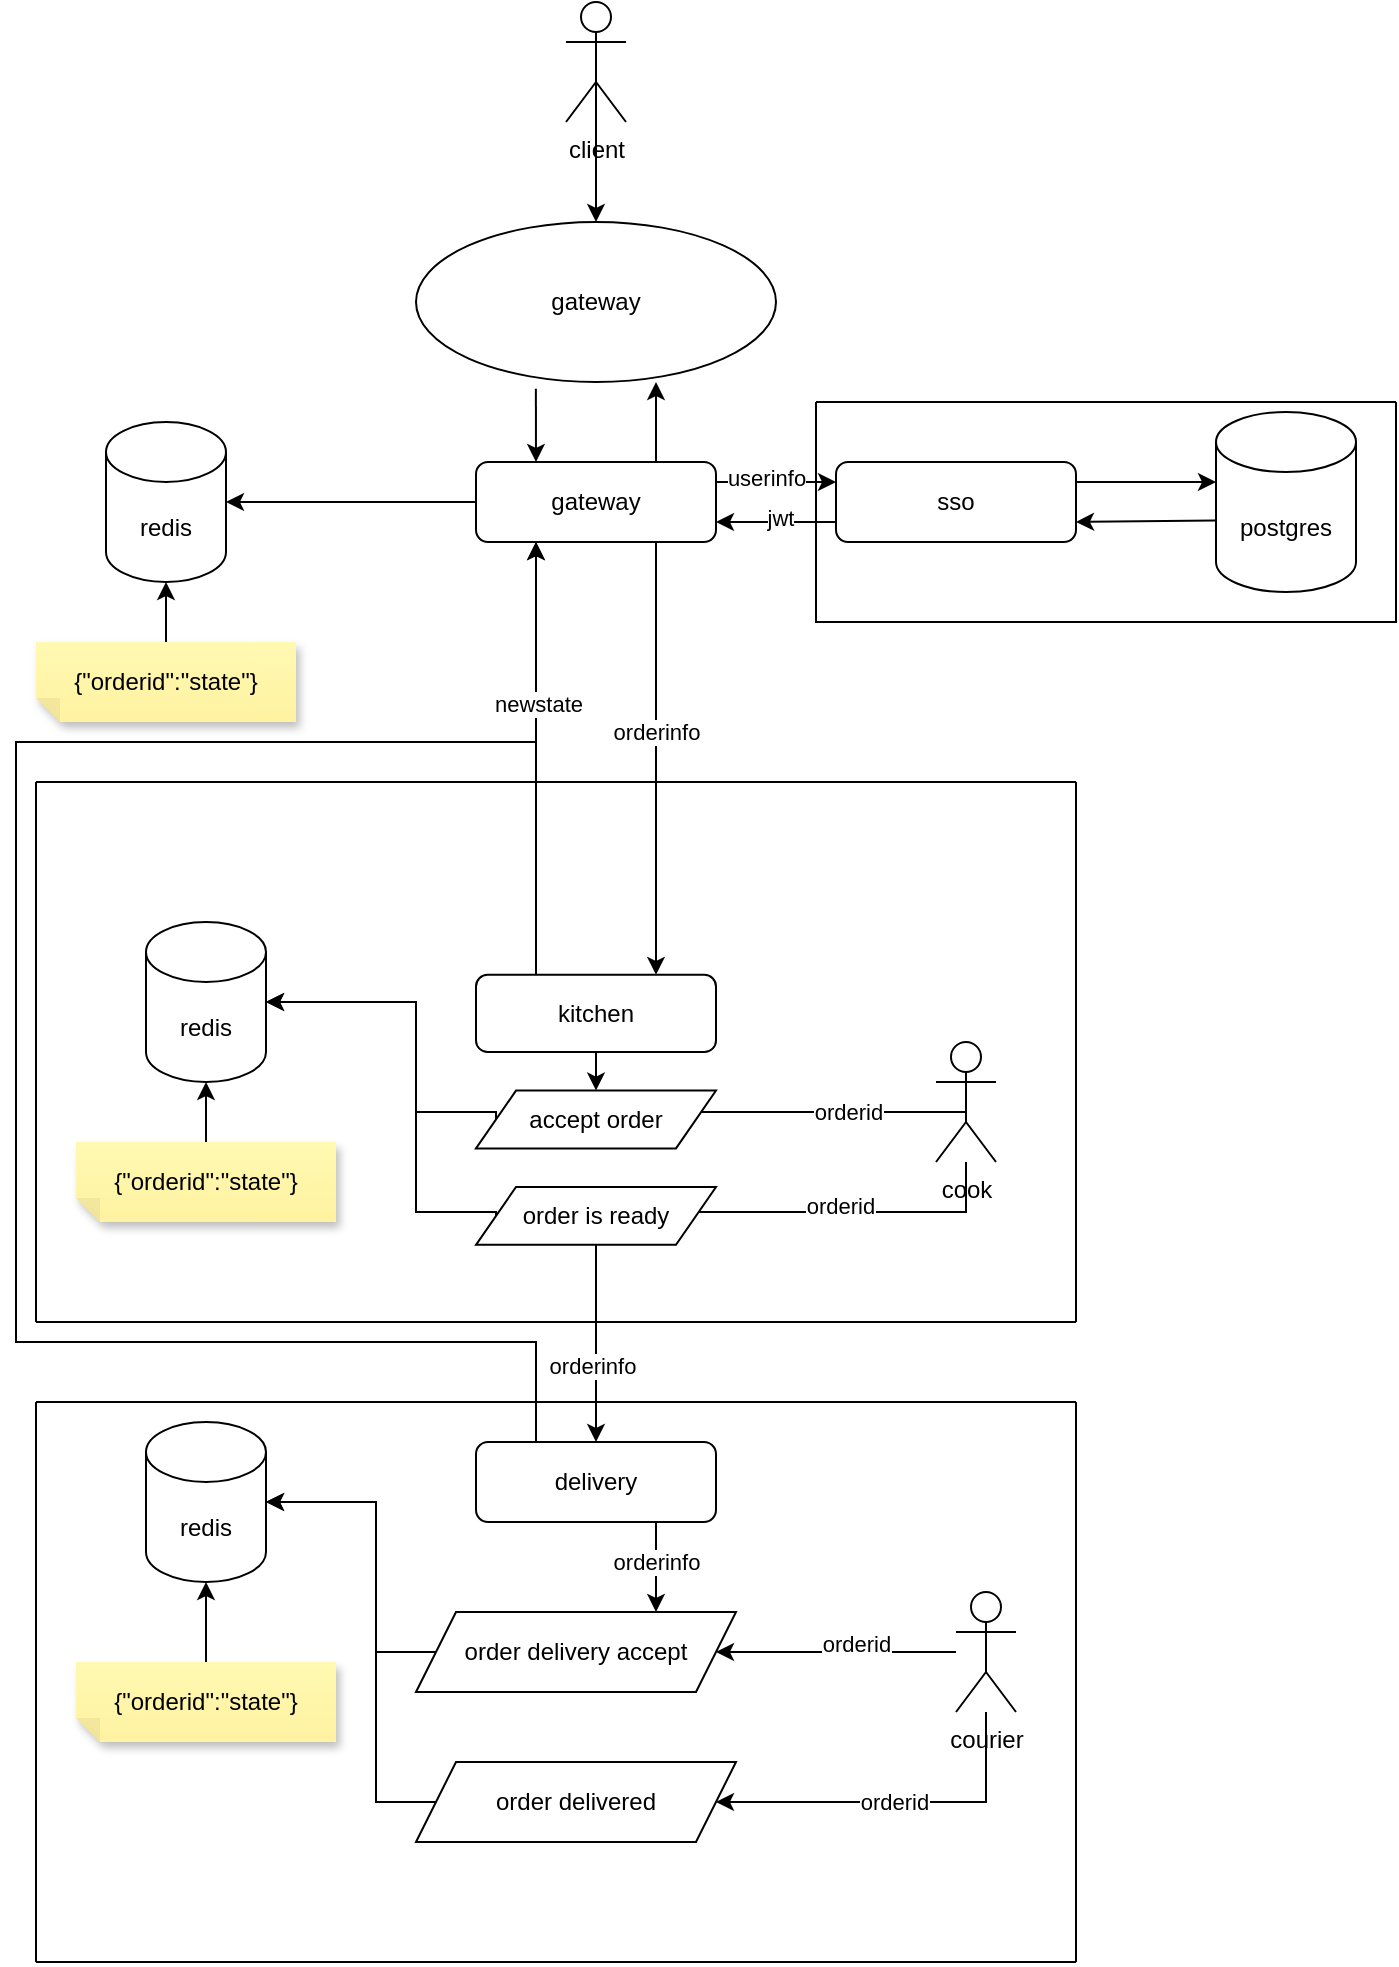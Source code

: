 <mxfile version="24.0.7" type="device">
  <diagram name="Страница — 1" id="UJTAO7Dfwef4LmG8PHY-">
    <mxGraphModel dx="1105" dy="1766" grid="1" gridSize="10" guides="1" tooltips="1" connect="1" arrows="1" fold="1" page="1" pageScale="1" pageWidth="827" pageHeight="1169" background="#ffffff" math="0" shadow="0">
      <root>
        <mxCell id="0" />
        <mxCell id="1" parent="0" />
        <mxCell id="eoTzQeMYens-uSPxGoYu-2" value="gateway" style="rounded=1;whiteSpace=wrap;html=1;" parent="1" vertex="1">
          <mxGeometry x="340" width="120" height="40" as="geometry" />
        </mxCell>
        <mxCell id="eoTzQeMYens-uSPxGoYu-6" value="sso" style="rounded=1;whiteSpace=wrap;html=1;" parent="1" vertex="1">
          <mxGeometry x="520" width="120" height="40" as="geometry" />
        </mxCell>
        <mxCell id="eoTzQeMYens-uSPxGoYu-9" value="" style="endArrow=classic;html=1;rounded=0;entryX=0;entryY=0.25;entryDx=0;entryDy=0;exitX=1;exitY=0.25;exitDx=0;exitDy=0;" parent="1" source="eoTzQeMYens-uSPxGoYu-2" target="eoTzQeMYens-uSPxGoYu-6" edge="1">
          <mxGeometry width="50" height="50" relative="1" as="geometry">
            <mxPoint x="410" y="210" as="sourcePoint" />
            <mxPoint x="460" y="160" as="targetPoint" />
          </mxGeometry>
        </mxCell>
        <mxCell id="eoTzQeMYens-uSPxGoYu-11" value="userinfo" style="edgeLabel;html=1;align=center;verticalAlign=middle;resizable=0;points=[];" parent="eoTzQeMYens-uSPxGoYu-9" vertex="1" connectable="0">
          <mxGeometry x="0.152" y="2" relative="1" as="geometry">
            <mxPoint x="-10" as="offset" />
          </mxGeometry>
        </mxCell>
        <mxCell id="eoTzQeMYens-uSPxGoYu-10" value="" style="endArrow=classic;html=1;rounded=0;exitX=0;exitY=0.75;exitDx=0;exitDy=0;entryX=1;entryY=0.75;entryDx=0;entryDy=0;" parent="1" source="eoTzQeMYens-uSPxGoYu-6" target="eoTzQeMYens-uSPxGoYu-2" edge="1">
          <mxGeometry width="50" height="50" relative="1" as="geometry">
            <mxPoint x="410" y="210" as="sourcePoint" />
            <mxPoint x="460" y="160" as="targetPoint" />
          </mxGeometry>
        </mxCell>
        <mxCell id="eoTzQeMYens-uSPxGoYu-15" value="jwt" style="edgeLabel;html=1;align=center;verticalAlign=middle;resizable=0;points=[];" parent="eoTzQeMYens-uSPxGoYu-10" vertex="1" connectable="0">
          <mxGeometry x="-0.064" y="-2" relative="1" as="geometry">
            <mxPoint as="offset" />
          </mxGeometry>
        </mxCell>
        <mxCell id="eoTzQeMYens-uSPxGoYu-16" value="" style="endArrow=classic;html=1;rounded=0;exitX=0.75;exitY=1;exitDx=0;exitDy=0;entryX=0.75;entryY=0;entryDx=0;entryDy=0;" parent="1" source="eoTzQeMYens-uSPxGoYu-2" target="eoTzQeMYens-uSPxGoYu-4" edge="1">
          <mxGeometry width="50" height="50" relative="1" as="geometry">
            <mxPoint x="410" y="300" as="sourcePoint" />
            <mxPoint x="460" y="250" as="targetPoint" />
          </mxGeometry>
        </mxCell>
        <mxCell id="eoTzQeMYens-uSPxGoYu-17" value="orderinfo" style="edgeLabel;html=1;align=center;verticalAlign=middle;resizable=0;points=[];" parent="eoTzQeMYens-uSPxGoYu-16" vertex="1" connectable="0">
          <mxGeometry x="-0.126" y="-3" relative="1" as="geometry">
            <mxPoint x="3" as="offset" />
          </mxGeometry>
        </mxCell>
        <mxCell id="eoTzQeMYens-uSPxGoYu-84" style="edgeStyle=orthogonalEdgeStyle;rounded=0;orthogonalLoop=1;jettySize=auto;html=1;entryX=0.5;entryY=0;entryDx=0;entryDy=0;" parent="1" source="eoTzQeMYens-uSPxGoYu-27" target="eoTzQeMYens-uSPxGoYu-45" edge="1">
          <mxGeometry relative="1" as="geometry" />
        </mxCell>
        <mxCell id="eoTzQeMYens-uSPxGoYu-98" value="orderinfo" style="edgeLabel;html=1;align=center;verticalAlign=middle;resizable=0;points=[];" parent="eoTzQeMYens-uSPxGoYu-84" vertex="1" connectable="0">
          <mxGeometry x="0.227" y="-2" relative="1" as="geometry">
            <mxPoint as="offset" />
          </mxGeometry>
        </mxCell>
        <mxCell id="SRTIe_muLX2me-PoTJ3f-2" style="edgeStyle=orthogonalEdgeStyle;rounded=0;orthogonalLoop=1;jettySize=auto;html=1;exitX=0.5;exitY=0.5;exitDx=0;exitDy=0;exitPerimeter=0;entryX=0.5;entryY=0;entryDx=0;entryDy=0;" edge="1" parent="1" source="eoTzQeMYens-uSPxGoYu-34" target="SRTIe_muLX2me-PoTJ3f-1">
          <mxGeometry relative="1" as="geometry" />
        </mxCell>
        <mxCell id="eoTzQeMYens-uSPxGoYu-34" value="client" style="shape=umlActor;verticalLabelPosition=bottom;verticalAlign=top;html=1;outlineConnect=0;" parent="1" vertex="1">
          <mxGeometry x="385" y="-230" width="30" height="60" as="geometry" />
        </mxCell>
        <mxCell id="eoTzQeMYens-uSPxGoYu-39" value="" style="group" parent="1" vertex="1" connectable="0">
          <mxGeometry x="140" y="230" width="130" height="150" as="geometry" />
        </mxCell>
        <mxCell id="eoTzQeMYens-uSPxGoYu-31" value="redis" style="shape=cylinder3;whiteSpace=wrap;html=1;boundedLbl=1;backgroundOutline=1;size=15;" parent="eoTzQeMYens-uSPxGoYu-39" vertex="1">
          <mxGeometry x="35" width="60" height="80" as="geometry" />
        </mxCell>
        <mxCell id="eoTzQeMYens-uSPxGoYu-32" value="{&quot;orderid&quot;:&quot;state&quot;}" style="shape=note;whiteSpace=wrap;html=1;backgroundOutline=1;fontColor=#000000;darkOpacity=0.05;fillColor=#FFF9B2;strokeColor=none;fillStyle=solid;direction=west;gradientDirection=north;gradientColor=#FFF2A1;shadow=1;size=12;pointerEvents=1;" parent="eoTzQeMYens-uSPxGoYu-39" vertex="1">
          <mxGeometry y="110" width="130" height="40" as="geometry" />
        </mxCell>
        <mxCell id="eoTzQeMYens-uSPxGoYu-33" style="edgeStyle=orthogonalEdgeStyle;rounded=0;orthogonalLoop=1;jettySize=auto;html=1;entryX=0.5;entryY=1;entryDx=0;entryDy=0;entryPerimeter=0;" parent="eoTzQeMYens-uSPxGoYu-39" source="eoTzQeMYens-uSPxGoYu-32" target="eoTzQeMYens-uSPxGoYu-31" edge="1">
          <mxGeometry relative="1" as="geometry" />
        </mxCell>
        <mxCell id="eoTzQeMYens-uSPxGoYu-44" style="edgeStyle=orthogonalEdgeStyle;rounded=0;orthogonalLoop=1;jettySize=auto;html=1;exitX=0;exitY=0.5;exitDx=0;exitDy=0;entryX=1;entryY=0.5;entryDx=0;entryDy=0;entryPerimeter=0;" parent="1" source="eoTzQeMYens-uSPxGoYu-2" target="eoTzQeMYens-uSPxGoYu-41" edge="1">
          <mxGeometry relative="1" as="geometry" />
        </mxCell>
        <mxCell id="eoTzQeMYens-uSPxGoYu-40" value="" style="group" parent="1" vertex="1" connectable="0">
          <mxGeometry x="120" y="-20" width="130" height="150" as="geometry" />
        </mxCell>
        <mxCell id="eoTzQeMYens-uSPxGoYu-41" value="redis" style="shape=cylinder3;whiteSpace=wrap;html=1;boundedLbl=1;backgroundOutline=1;size=15;" parent="eoTzQeMYens-uSPxGoYu-40" vertex="1">
          <mxGeometry x="35" width="60" height="80" as="geometry" />
        </mxCell>
        <mxCell id="eoTzQeMYens-uSPxGoYu-42" value="{&quot;orderid&quot;:&quot;state&quot;}" style="shape=note;whiteSpace=wrap;html=1;backgroundOutline=1;fontColor=#000000;darkOpacity=0.05;fillColor=#FFF9B2;strokeColor=none;fillStyle=solid;direction=west;gradientDirection=north;gradientColor=#FFF2A1;shadow=1;size=12;pointerEvents=1;" parent="eoTzQeMYens-uSPxGoYu-40" vertex="1">
          <mxGeometry y="110" width="130" height="40" as="geometry" />
        </mxCell>
        <mxCell id="eoTzQeMYens-uSPxGoYu-43" style="edgeStyle=orthogonalEdgeStyle;rounded=0;orthogonalLoop=1;jettySize=auto;html=1;entryX=0.5;entryY=1;entryDx=0;entryDy=0;entryPerimeter=0;" parent="eoTzQeMYens-uSPxGoYu-40" source="eoTzQeMYens-uSPxGoYu-42" target="eoTzQeMYens-uSPxGoYu-41" edge="1">
          <mxGeometry relative="1" as="geometry" />
        </mxCell>
        <mxCell id="eoTzQeMYens-uSPxGoYu-50" style="edgeStyle=orthogonalEdgeStyle;rounded=0;orthogonalLoop=1;jettySize=auto;html=1;exitX=0.75;exitY=1;exitDx=0;exitDy=0;entryX=0.75;entryY=0;entryDx=0;entryDy=0;" parent="1" source="eoTzQeMYens-uSPxGoYu-45" target="eoTzQeMYens-uSPxGoYu-47" edge="1">
          <mxGeometry relative="1" as="geometry" />
        </mxCell>
        <mxCell id="eoTzQeMYens-uSPxGoYu-51" value="orderinfo" style="edgeLabel;html=1;align=center;verticalAlign=middle;resizable=0;points=[];" parent="eoTzQeMYens-uSPxGoYu-50" vertex="1" connectable="0">
          <mxGeometry x="-0.139" relative="1" as="geometry">
            <mxPoint as="offset" />
          </mxGeometry>
        </mxCell>
        <mxCell id="eoTzQeMYens-uSPxGoYu-91" style="edgeStyle=orthogonalEdgeStyle;rounded=0;orthogonalLoop=1;jettySize=auto;html=1;exitX=0.25;exitY=0;exitDx=0;exitDy=0;entryX=0.25;entryY=1;entryDx=0;entryDy=0;" parent="1" source="eoTzQeMYens-uSPxGoYu-45" target="eoTzQeMYens-uSPxGoYu-2" edge="1">
          <mxGeometry relative="1" as="geometry">
            <mxPoint x="330" y="100.0" as="targetPoint" />
            <Array as="points">
              <mxPoint x="370" y="440" />
              <mxPoint x="110" y="440" />
              <mxPoint x="110" y="140" />
              <mxPoint x="370" y="140" />
            </Array>
          </mxGeometry>
        </mxCell>
        <mxCell id="eoTzQeMYens-uSPxGoYu-45" value="delivery" style="rounded=1;whiteSpace=wrap;html=1;" parent="1" vertex="1">
          <mxGeometry x="340" y="490" width="120" height="40" as="geometry" />
        </mxCell>
        <mxCell id="eoTzQeMYens-uSPxGoYu-47" value="order delivery accept" style="shape=parallelogram;perimeter=parallelogramPerimeter;whiteSpace=wrap;html=1;fixedSize=1;" parent="1" vertex="1">
          <mxGeometry x="310" y="575" width="160" height="40" as="geometry" />
        </mxCell>
        <mxCell id="eoTzQeMYens-uSPxGoYu-48" style="edgeStyle=orthogonalEdgeStyle;rounded=0;orthogonalLoop=1;jettySize=auto;html=1;exitX=0;exitY=0.5;exitDx=0;exitDy=0;entryX=1;entryY=0.5;entryDx=0;entryDy=0;entryPerimeter=0;" parent="1" source="eoTzQeMYens-uSPxGoYu-27" target="eoTzQeMYens-uSPxGoYu-31" edge="1">
          <mxGeometry relative="1" as="geometry">
            <Array as="points">
              <mxPoint x="310" y="375" />
              <mxPoint x="310" y="270" />
            </Array>
          </mxGeometry>
        </mxCell>
        <mxCell id="eoTzQeMYens-uSPxGoYu-56" style="edgeStyle=orthogonalEdgeStyle;rounded=0;orthogonalLoop=1;jettySize=auto;html=1;exitX=0;exitY=0.5;exitDx=0;exitDy=0;entryX=1;entryY=0.5;entryDx=0;entryDy=0;entryPerimeter=0;" parent="1" source="eoTzQeMYens-uSPxGoYu-21" target="eoTzQeMYens-uSPxGoYu-31" edge="1">
          <mxGeometry relative="1" as="geometry">
            <Array as="points">
              <mxPoint x="310" y="325" />
              <mxPoint x="310" y="270" />
            </Array>
          </mxGeometry>
        </mxCell>
        <mxCell id="eoTzQeMYens-uSPxGoYu-60" style="edgeStyle=orthogonalEdgeStyle;rounded=0;orthogonalLoop=1;jettySize=auto;html=1;exitX=0;exitY=0.5;exitDx=0;exitDy=0;entryX=1;entryY=0.5;entryDx=0;entryDy=0;entryPerimeter=0;" parent="1" source="eoTzQeMYens-uSPxGoYu-58" target="eoTzQeMYens-uSPxGoYu-53" edge="1">
          <mxGeometry relative="1" as="geometry">
            <mxPoint x="300" y="530" as="targetPoint" />
            <Array as="points">
              <mxPoint x="290" y="670" />
              <mxPoint x="290" y="520" />
            </Array>
          </mxGeometry>
        </mxCell>
        <mxCell id="eoTzQeMYens-uSPxGoYu-58" value="order delivered" style="shape=parallelogram;perimeter=parallelogramPerimeter;whiteSpace=wrap;html=1;fixedSize=1;" parent="1" vertex="1">
          <mxGeometry x="310" y="650" width="160" height="40" as="geometry" />
        </mxCell>
        <mxCell id="eoTzQeMYens-uSPxGoYu-59" style="edgeStyle=orthogonalEdgeStyle;rounded=0;orthogonalLoop=1;jettySize=auto;html=1;exitX=0;exitY=0.5;exitDx=0;exitDy=0;entryX=1;entryY=0.5;entryDx=0;entryDy=0;entryPerimeter=0;" parent="1" source="eoTzQeMYens-uSPxGoYu-47" target="eoTzQeMYens-uSPxGoYu-53" edge="1">
          <mxGeometry relative="1" as="geometry">
            <Array as="points">
              <mxPoint x="290" y="595" />
              <mxPoint x="290" y="520" />
            </Array>
          </mxGeometry>
        </mxCell>
        <mxCell id="eoTzQeMYens-uSPxGoYu-64" style="edgeStyle=orthogonalEdgeStyle;rounded=0;orthogonalLoop=1;jettySize=auto;html=1;entryX=1;entryY=0.5;entryDx=0;entryDy=0;" parent="1" source="eoTzQeMYens-uSPxGoYu-63" target="eoTzQeMYens-uSPxGoYu-47" edge="1">
          <mxGeometry relative="1" as="geometry" />
        </mxCell>
        <mxCell id="eoTzQeMYens-uSPxGoYu-93" value="orderid" style="edgeLabel;html=1;align=center;verticalAlign=middle;resizable=0;points=[];" parent="eoTzQeMYens-uSPxGoYu-64" vertex="1" connectable="0">
          <mxGeometry x="-0.158" y="-4" relative="1" as="geometry">
            <mxPoint as="offset" />
          </mxGeometry>
        </mxCell>
        <mxCell id="eoTzQeMYens-uSPxGoYu-65" style="edgeStyle=orthogonalEdgeStyle;rounded=0;orthogonalLoop=1;jettySize=auto;html=1;entryX=1;entryY=0.5;entryDx=0;entryDy=0;" parent="1" source="eoTzQeMYens-uSPxGoYu-63" target="eoTzQeMYens-uSPxGoYu-58" edge="1">
          <mxGeometry relative="1" as="geometry">
            <Array as="points">
              <mxPoint x="595" y="670" />
            </Array>
          </mxGeometry>
        </mxCell>
        <mxCell id="eoTzQeMYens-uSPxGoYu-94" value="orderid" style="edgeLabel;html=1;align=center;verticalAlign=middle;resizable=0;points=[];" parent="eoTzQeMYens-uSPxGoYu-65" vertex="1" connectable="0">
          <mxGeometry x="0.015" relative="1" as="geometry">
            <mxPoint as="offset" />
          </mxGeometry>
        </mxCell>
        <mxCell id="eoTzQeMYens-uSPxGoYu-63" value="courier" style="shape=umlActor;verticalLabelPosition=bottom;verticalAlign=top;html=1;outlineConnect=0;" parent="1" vertex="1">
          <mxGeometry x="580" y="565" width="30" height="60" as="geometry" />
        </mxCell>
        <mxCell id="eoTzQeMYens-uSPxGoYu-67" style="edgeStyle=orthogonalEdgeStyle;rounded=0;orthogonalLoop=1;jettySize=auto;html=1;exitX=0.5;exitY=0.5;exitDx=0;exitDy=0;exitPerimeter=0;entryX=1;entryY=0.5;entryDx=0;entryDy=0;" parent="1" source="eoTzQeMYens-uSPxGoYu-66" target="eoTzQeMYens-uSPxGoYu-21" edge="1">
          <mxGeometry relative="1" as="geometry">
            <Array as="points">
              <mxPoint x="585" y="325" />
            </Array>
          </mxGeometry>
        </mxCell>
        <mxCell id="eoTzQeMYens-uSPxGoYu-95" value="orderid" style="edgeLabel;html=1;align=center;verticalAlign=middle;resizable=0;points=[];" parent="eoTzQeMYens-uSPxGoYu-67" vertex="1" connectable="0">
          <mxGeometry x="-0.112" relative="1" as="geometry">
            <mxPoint as="offset" />
          </mxGeometry>
        </mxCell>
        <mxCell id="eoTzQeMYens-uSPxGoYu-69" style="edgeStyle=orthogonalEdgeStyle;rounded=0;orthogonalLoop=1;jettySize=auto;html=1;entryX=1;entryY=0.5;entryDx=0;entryDy=0;" parent="1" source="eoTzQeMYens-uSPxGoYu-66" target="eoTzQeMYens-uSPxGoYu-27" edge="1">
          <mxGeometry relative="1" as="geometry">
            <Array as="points">
              <mxPoint x="585" y="375" />
            </Array>
          </mxGeometry>
        </mxCell>
        <mxCell id="eoTzQeMYens-uSPxGoYu-96" value="orderid" style="edgeLabel;html=1;align=center;verticalAlign=middle;resizable=0;points=[];" parent="eoTzQeMYens-uSPxGoYu-69" vertex="1" connectable="0">
          <mxGeometry x="0.09" y="-3" relative="1" as="geometry">
            <mxPoint as="offset" />
          </mxGeometry>
        </mxCell>
        <mxCell id="eoTzQeMYens-uSPxGoYu-66" value="cook" style="shape=umlActor;verticalLabelPosition=bottom;verticalAlign=top;html=1;outlineConnect=0;" parent="1" vertex="1">
          <mxGeometry x="570" y="290" width="30" height="60" as="geometry" />
        </mxCell>
        <mxCell id="eoTzQeMYens-uSPxGoYu-78" value="" style="group" parent="1" vertex="1" connectable="0">
          <mxGeometry x="120" y="470" width="520" height="280" as="geometry" />
        </mxCell>
        <mxCell id="eoTzQeMYens-uSPxGoYu-71" value="" style="endArrow=none;html=1;rounded=0;" parent="eoTzQeMYens-uSPxGoYu-78" edge="1">
          <mxGeometry width="50" height="50" relative="1" as="geometry">
            <mxPoint as="sourcePoint" />
            <mxPoint x="520" as="targetPoint" />
          </mxGeometry>
        </mxCell>
        <mxCell id="eoTzQeMYens-uSPxGoYu-72" value="" style="endArrow=none;html=1;rounded=0;" parent="eoTzQeMYens-uSPxGoYu-78" edge="1">
          <mxGeometry width="50" height="50" relative="1" as="geometry">
            <mxPoint y="280" as="sourcePoint" />
            <mxPoint x="520" y="280" as="targetPoint" />
          </mxGeometry>
        </mxCell>
        <mxCell id="eoTzQeMYens-uSPxGoYu-76" value="" style="endArrow=none;html=1;rounded=0;" parent="eoTzQeMYens-uSPxGoYu-78" edge="1">
          <mxGeometry width="50" height="50" relative="1" as="geometry">
            <mxPoint y="280" as="sourcePoint" />
            <mxPoint as="targetPoint" />
          </mxGeometry>
        </mxCell>
        <mxCell id="eoTzQeMYens-uSPxGoYu-77" value="" style="endArrow=none;html=1;rounded=0;" parent="eoTzQeMYens-uSPxGoYu-78" edge="1">
          <mxGeometry width="50" height="50" relative="1" as="geometry">
            <mxPoint x="520" y="280" as="sourcePoint" />
            <mxPoint x="520" as="targetPoint" />
          </mxGeometry>
        </mxCell>
        <mxCell id="eoTzQeMYens-uSPxGoYu-53" value="redis" style="shape=cylinder3;whiteSpace=wrap;html=1;boundedLbl=1;backgroundOutline=1;size=15;" parent="eoTzQeMYens-uSPxGoYu-78" vertex="1">
          <mxGeometry x="55" y="10" width="60" height="80" as="geometry" />
        </mxCell>
        <mxCell id="eoTzQeMYens-uSPxGoYu-52" value="" style="group" parent="eoTzQeMYens-uSPxGoYu-78" vertex="1" connectable="0">
          <mxGeometry x="20" y="20" width="130" height="150" as="geometry" />
        </mxCell>
        <mxCell id="eoTzQeMYens-uSPxGoYu-54" value="{&quot;orderid&quot;:&quot;state&quot;}" style="shape=note;whiteSpace=wrap;html=1;backgroundOutline=1;fontColor=#000000;darkOpacity=0.05;fillColor=#FFF9B2;strokeColor=none;fillStyle=solid;direction=west;gradientDirection=north;gradientColor=#FFF2A1;shadow=1;size=12;pointerEvents=1;" parent="eoTzQeMYens-uSPxGoYu-52" vertex="1">
          <mxGeometry y="110" width="130" height="40" as="geometry" />
        </mxCell>
        <mxCell id="eoTzQeMYens-uSPxGoYu-55" style="edgeStyle=orthogonalEdgeStyle;rounded=0;orthogonalLoop=1;jettySize=auto;html=1;entryX=0.5;entryY=1;entryDx=0;entryDy=0;entryPerimeter=0;" parent="eoTzQeMYens-uSPxGoYu-78" source="eoTzQeMYens-uSPxGoYu-54" target="eoTzQeMYens-uSPxGoYu-53" edge="1">
          <mxGeometry relative="1" as="geometry" />
        </mxCell>
        <mxCell id="eoTzQeMYens-uSPxGoYu-79" value="" style="group" parent="1" vertex="1" connectable="0">
          <mxGeometry x="120" y="160" width="520" height="270" as="geometry" />
        </mxCell>
        <mxCell id="eoTzQeMYens-uSPxGoYu-80" value="" style="endArrow=none;html=1;rounded=0;" parent="eoTzQeMYens-uSPxGoYu-79" edge="1">
          <mxGeometry width="50" height="50" relative="1" as="geometry">
            <mxPoint as="sourcePoint" />
            <mxPoint x="520" as="targetPoint" />
          </mxGeometry>
        </mxCell>
        <mxCell id="eoTzQeMYens-uSPxGoYu-81" value="" style="endArrow=none;html=1;rounded=0;" parent="eoTzQeMYens-uSPxGoYu-79" edge="1">
          <mxGeometry width="50" height="50" relative="1" as="geometry">
            <mxPoint y="270" as="sourcePoint" />
            <mxPoint x="520" y="270" as="targetPoint" />
          </mxGeometry>
        </mxCell>
        <mxCell id="eoTzQeMYens-uSPxGoYu-82" value="" style="endArrow=none;html=1;rounded=0;" parent="eoTzQeMYens-uSPxGoYu-79" edge="1">
          <mxGeometry width="50" height="50" relative="1" as="geometry">
            <mxPoint y="270" as="sourcePoint" />
            <mxPoint as="targetPoint" />
          </mxGeometry>
        </mxCell>
        <mxCell id="eoTzQeMYens-uSPxGoYu-83" value="" style="endArrow=none;html=1;rounded=0;" parent="eoTzQeMYens-uSPxGoYu-79" edge="1">
          <mxGeometry width="50" height="50" relative="1" as="geometry">
            <mxPoint x="520" y="270" as="sourcePoint" />
            <mxPoint x="520" as="targetPoint" />
          </mxGeometry>
        </mxCell>
        <mxCell id="eoTzQeMYens-uSPxGoYu-4" value="kitchen" style="rounded=1;whiteSpace=wrap;html=1;" parent="eoTzQeMYens-uSPxGoYu-79" vertex="1">
          <mxGeometry x="220" y="96.429" width="120" height="38.571" as="geometry" />
        </mxCell>
        <mxCell id="eoTzQeMYens-uSPxGoYu-21" value="accept order" style="shape=parallelogram;perimeter=parallelogramPerimeter;whiteSpace=wrap;html=1;fixedSize=1;" parent="eoTzQeMYens-uSPxGoYu-79" vertex="1">
          <mxGeometry x="220" y="154.286" width="120" height="28.929" as="geometry" />
        </mxCell>
        <mxCell id="eoTzQeMYens-uSPxGoYu-22" style="edgeStyle=orthogonalEdgeStyle;rounded=0;orthogonalLoop=1;jettySize=auto;html=1;exitX=0.5;exitY=1;exitDx=0;exitDy=0;entryX=0.5;entryY=0;entryDx=0;entryDy=0;" parent="eoTzQeMYens-uSPxGoYu-79" source="eoTzQeMYens-uSPxGoYu-4" target="eoTzQeMYens-uSPxGoYu-21" edge="1">
          <mxGeometry relative="1" as="geometry" />
        </mxCell>
        <mxCell id="eoTzQeMYens-uSPxGoYu-27" value="order is ready" style="shape=parallelogram;perimeter=parallelogramPerimeter;whiteSpace=wrap;html=1;fixedSize=1;" parent="eoTzQeMYens-uSPxGoYu-79" vertex="1">
          <mxGeometry x="220" y="202.5" width="120" height="28.929" as="geometry" />
        </mxCell>
        <mxCell id="eoTzQeMYens-uSPxGoYu-85" value="postgres" style="shape=cylinder3;whiteSpace=wrap;html=1;boundedLbl=1;backgroundOutline=1;size=15;" parent="1" vertex="1">
          <mxGeometry x="710" y="-25" width="70" height="90" as="geometry" />
        </mxCell>
        <mxCell id="eoTzQeMYens-uSPxGoYu-86" style="edgeStyle=orthogonalEdgeStyle;rounded=0;orthogonalLoop=1;jettySize=auto;html=1;exitX=1;exitY=0.25;exitDx=0;exitDy=0;" parent="1" source="eoTzQeMYens-uSPxGoYu-6" edge="1">
          <mxGeometry relative="1" as="geometry">
            <mxPoint x="710" y="10" as="targetPoint" />
            <Array as="points">
              <mxPoint x="710" y="10" />
            </Array>
          </mxGeometry>
        </mxCell>
        <mxCell id="eoTzQeMYens-uSPxGoYu-87" value="" style="endArrow=classic;html=1;rounded=0;exitX=-0.006;exitY=0.603;exitDx=0;exitDy=0;exitPerimeter=0;entryX=1;entryY=0.75;entryDx=0;entryDy=0;" parent="1" source="eoTzQeMYens-uSPxGoYu-85" target="eoTzQeMYens-uSPxGoYu-6" edge="1">
          <mxGeometry width="50" height="50" relative="1" as="geometry">
            <mxPoint x="620" y="60" as="sourcePoint" />
            <mxPoint x="670" y="10" as="targetPoint" />
          </mxGeometry>
        </mxCell>
        <mxCell id="eoTzQeMYens-uSPxGoYu-89" style="edgeStyle=orthogonalEdgeStyle;rounded=0;orthogonalLoop=1;jettySize=auto;html=1;exitX=0.25;exitY=0;exitDx=0;exitDy=0;entryX=0.25;entryY=1;entryDx=0;entryDy=0;" parent="1" source="eoTzQeMYens-uSPxGoYu-4" target="eoTzQeMYens-uSPxGoYu-2" edge="1">
          <mxGeometry relative="1" as="geometry" />
        </mxCell>
        <mxCell id="eoTzQeMYens-uSPxGoYu-90" value="newstate" style="edgeLabel;html=1;align=center;verticalAlign=middle;resizable=0;points=[];" parent="eoTzQeMYens-uSPxGoYu-89" vertex="1" connectable="0">
          <mxGeometry x="0.251" y="-1" relative="1" as="geometry">
            <mxPoint as="offset" />
          </mxGeometry>
        </mxCell>
        <mxCell id="eoTzQeMYens-uSPxGoYu-97" value="" style="swimlane;startSize=0;" parent="1" vertex="1">
          <mxGeometry x="510" y="-30" width="290" height="110" as="geometry" />
        </mxCell>
        <mxCell id="SRTIe_muLX2me-PoTJ3f-3" style="edgeStyle=orthogonalEdgeStyle;rounded=0;orthogonalLoop=1;jettySize=auto;html=1;exitX=0.333;exitY=1.042;exitDx=0;exitDy=0;entryX=0.25;entryY=0;entryDx=0;entryDy=0;exitPerimeter=0;" edge="1" parent="1" source="SRTIe_muLX2me-PoTJ3f-1" target="eoTzQeMYens-uSPxGoYu-2">
          <mxGeometry relative="1" as="geometry" />
        </mxCell>
        <mxCell id="SRTIe_muLX2me-PoTJ3f-1" value="gateway" style="ellipse;whiteSpace=wrap;html=1;" vertex="1" parent="1">
          <mxGeometry x="310" y="-120" width="180" height="80" as="geometry" />
        </mxCell>
        <mxCell id="SRTIe_muLX2me-PoTJ3f-4" value="" style="endArrow=classic;html=1;rounded=0;exitX=0.75;exitY=0;exitDx=0;exitDy=0;" edge="1" parent="1" source="eoTzQeMYens-uSPxGoYu-2">
          <mxGeometry width="50" height="50" relative="1" as="geometry">
            <mxPoint x="440" as="sourcePoint" />
            <mxPoint x="430" y="-40" as="targetPoint" />
          </mxGeometry>
        </mxCell>
      </root>
    </mxGraphModel>
  </diagram>
</mxfile>
